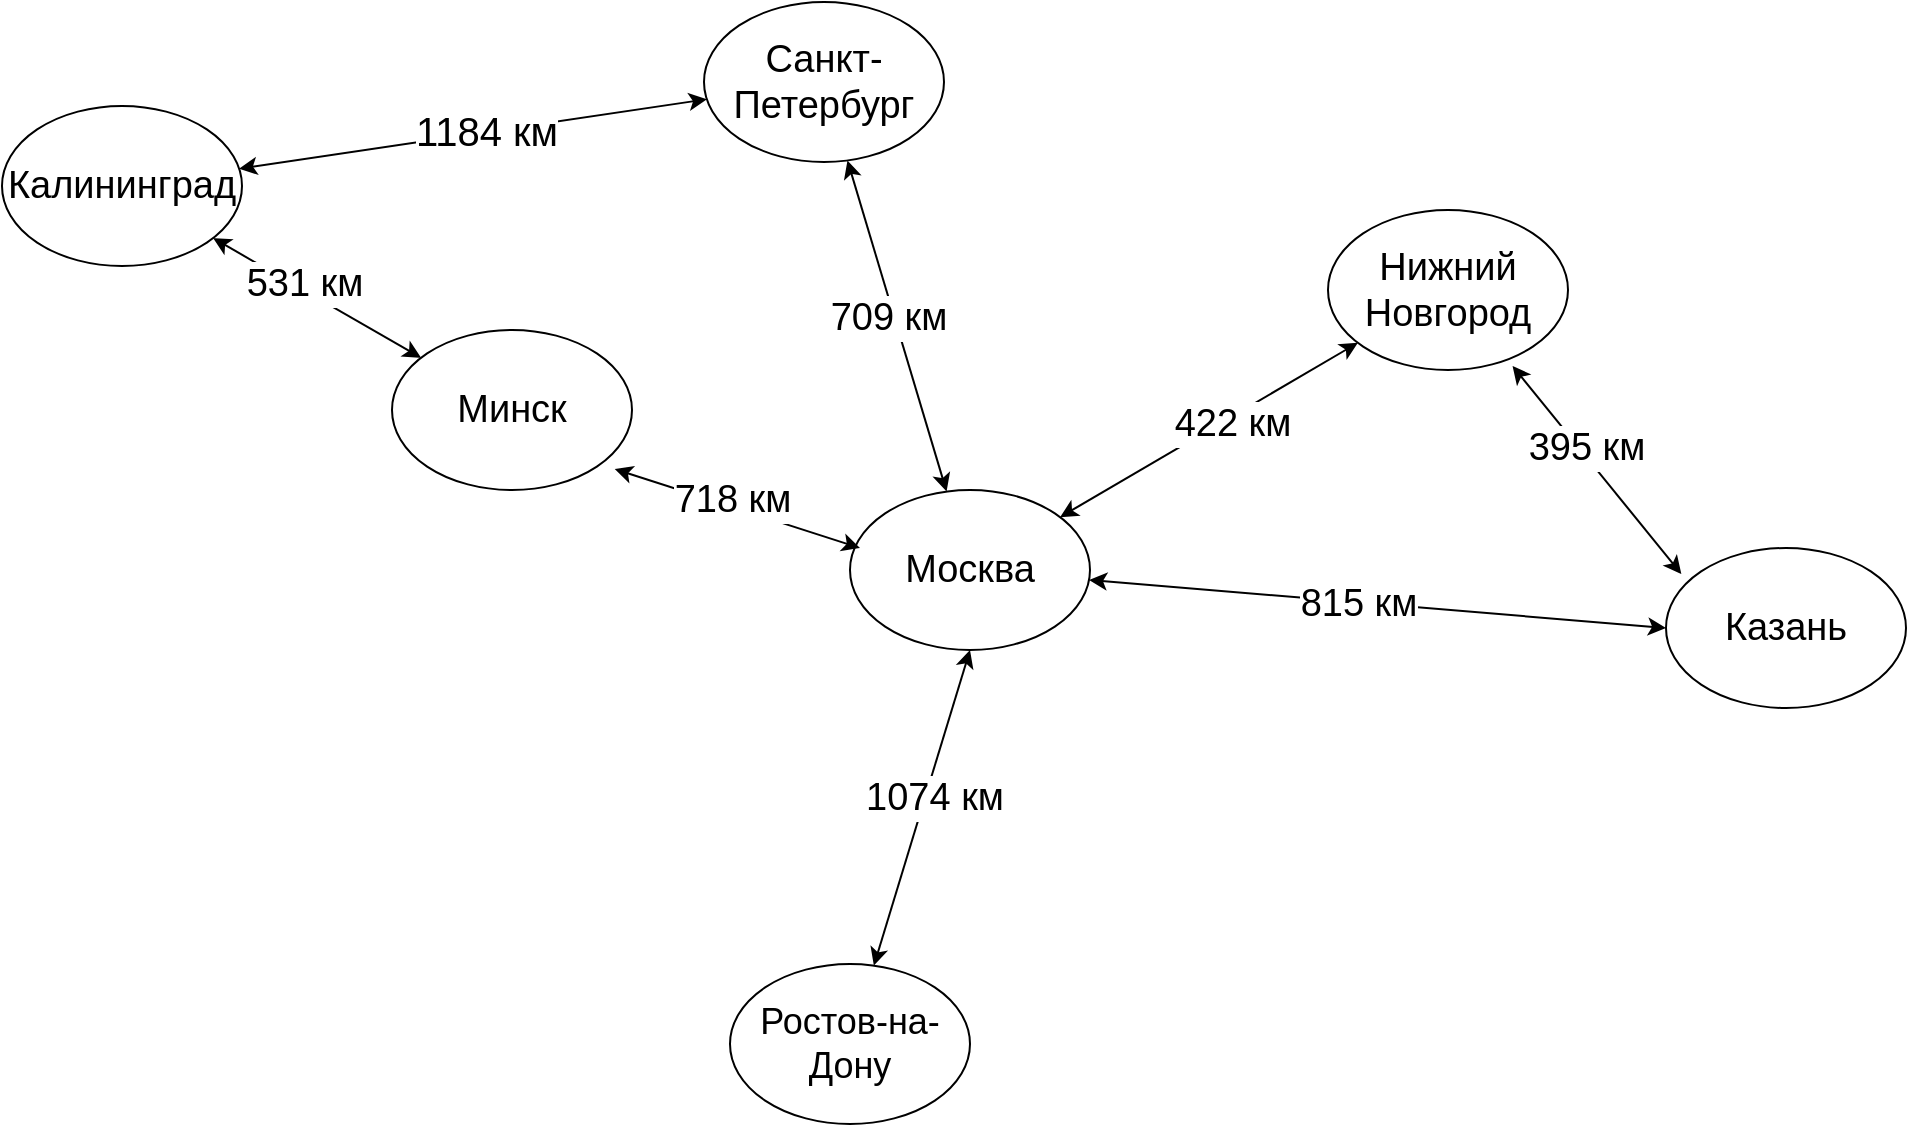 <mxfile version="22.1.18" type="device">
  <diagram name="Page-1" id="42789a77-a242-8287-6e28-9cd8cfd52e62">
    <mxGraphModel dx="1113" dy="650" grid="1" gridSize="13" guides="1" tooltips="1" connect="1" arrows="1" fold="1" page="1" pageScale="1" pageWidth="1100" pageHeight="850" background="none" math="0" shadow="0">
      <root>
        <mxCell id="0" />
        <mxCell id="1" parent="0" />
        <mxCell id="88BNT0AhO2Y3sISrhNB4-1" value="&lt;font style=&quot;font-size: 19px;&quot;&gt;Москва&lt;/font&gt;" style="ellipse;whiteSpace=wrap;html=1;" vertex="1" parent="1">
          <mxGeometry x="450" y="270" width="120" height="80" as="geometry" />
        </mxCell>
        <mxCell id="88BNT0AhO2Y3sISrhNB4-2" value="&lt;font style=&quot;&quot;&gt;&lt;font style=&quot;font-size: 19px;&quot;&gt;Санкт-Петербург&lt;/font&gt;&lt;br&gt;&lt;/font&gt;" style="ellipse;whiteSpace=wrap;html=1;" vertex="1" parent="1">
          <mxGeometry x="377" y="26" width="120" height="80" as="geometry" />
        </mxCell>
        <mxCell id="88BNT0AhO2Y3sISrhNB4-3" value="&lt;font style=&quot;font-size: 19px;&quot;&gt;Минск&lt;/font&gt;" style="ellipse;whiteSpace=wrap;html=1;" vertex="1" parent="1">
          <mxGeometry x="221" y="190" width="120" height="80" as="geometry" />
        </mxCell>
        <mxCell id="88BNT0AhO2Y3sISrhNB4-4" value="&lt;font style=&quot;font-size: 19px;&quot;&gt;Калининград&lt;/font&gt;" style="ellipse;whiteSpace=wrap;html=1;" vertex="1" parent="1">
          <mxGeometry x="26" y="78" width="120" height="80" as="geometry" />
        </mxCell>
        <mxCell id="88BNT0AhO2Y3sISrhNB4-5" value="&lt;font style=&quot;font-size: 19px;&quot;&gt;Казань&lt;/font&gt;" style="ellipse;whiteSpace=wrap;html=1;" vertex="1" parent="1">
          <mxGeometry x="858" y="299" width="120" height="80" as="geometry" />
        </mxCell>
        <mxCell id="88BNT0AhO2Y3sISrhNB4-6" value="&lt;font style=&quot;font-size: 19px;&quot;&gt;Нижний &lt;br&gt;Новгород&lt;/font&gt;" style="ellipse;whiteSpace=wrap;html=1;" vertex="1" parent="1">
          <mxGeometry x="689" y="130" width="120" height="80" as="geometry" />
        </mxCell>
        <mxCell id="88BNT0AhO2Y3sISrhNB4-7" value="&lt;font style=&quot;font-size: 18px;&quot;&gt;Ростов-на-Дону&lt;/font&gt;" style="ellipse;whiteSpace=wrap;html=1;" vertex="1" parent="1">
          <mxGeometry x="390" y="507" width="120" height="80" as="geometry" />
        </mxCell>
        <mxCell id="88BNT0AhO2Y3sISrhNB4-9" value="" style="endArrow=classic;startArrow=classic;html=1;rounded=0;" edge="1" parent="1" source="88BNT0AhO2Y3sISrhNB4-4" target="88BNT0AhO2Y3sISrhNB4-3">
          <mxGeometry width="50" height="50" relative="1" as="geometry">
            <mxPoint x="494" y="375" as="sourcePoint" />
            <mxPoint x="544" y="325" as="targetPoint" />
          </mxGeometry>
        </mxCell>
        <mxCell id="88BNT0AhO2Y3sISrhNB4-25" value="&lt;font style=&quot;font-size: 19px;&quot;&gt;531 км&lt;/font&gt;" style="edgeLabel;html=1;align=center;verticalAlign=middle;resizable=0;points=[];" vertex="1" connectable="0" parent="88BNT0AhO2Y3sISrhNB4-9">
          <mxGeometry x="-0.146" y="3" relative="1" as="geometry">
            <mxPoint as="offset" />
          </mxGeometry>
        </mxCell>
        <mxCell id="88BNT0AhO2Y3sISrhNB4-10" value="" style="endArrow=classic;startArrow=classic;html=1;rounded=0;" edge="1" parent="1" source="88BNT0AhO2Y3sISrhNB4-2" target="88BNT0AhO2Y3sISrhNB4-4">
          <mxGeometry width="50" height="50" relative="1" as="geometry">
            <mxPoint x="494" y="375" as="sourcePoint" />
            <mxPoint x="544" y="325" as="targetPoint" />
          </mxGeometry>
        </mxCell>
        <mxCell id="88BNT0AhO2Y3sISrhNB4-24" value="&lt;font style=&quot;font-size: 20px;&quot;&gt;1184&amp;nbsp;км&lt;/font&gt;" style="edgeLabel;html=1;align=center;verticalAlign=middle;resizable=0;points=[];" vertex="1" connectable="0" parent="88BNT0AhO2Y3sISrhNB4-10">
          <mxGeometry x="-0.052" y="-1" relative="1" as="geometry">
            <mxPoint as="offset" />
          </mxGeometry>
        </mxCell>
        <mxCell id="88BNT0AhO2Y3sISrhNB4-11" value="" style="endArrow=classic;startArrow=classic;html=1;rounded=0;exitX=0.928;exitY=0.869;exitDx=0;exitDy=0;exitPerimeter=0;" edge="1" parent="1" source="88BNT0AhO2Y3sISrhNB4-3">
          <mxGeometry width="50" height="50" relative="1" as="geometry">
            <mxPoint x="494" y="375" as="sourcePoint" />
            <mxPoint x="455" y="299" as="targetPoint" />
          </mxGeometry>
        </mxCell>
        <mxCell id="88BNT0AhO2Y3sISrhNB4-26" value="&lt;font style=&quot;font-size: 19px;&quot;&gt;718 км&lt;/font&gt;" style="edgeLabel;html=1;align=center;verticalAlign=middle;resizable=0;points=[];" vertex="1" connectable="0" parent="88BNT0AhO2Y3sISrhNB4-11">
          <mxGeometry x="-0.065" y="3" relative="1" as="geometry">
            <mxPoint as="offset" />
          </mxGeometry>
        </mxCell>
        <mxCell id="88BNT0AhO2Y3sISrhNB4-12" value="" style="endArrow=classic;startArrow=classic;html=1;rounded=0;" edge="1" parent="1" source="88BNT0AhO2Y3sISrhNB4-1" target="88BNT0AhO2Y3sISrhNB4-2">
          <mxGeometry width="50" height="50" relative="1" as="geometry">
            <mxPoint x="494" y="375" as="sourcePoint" />
            <mxPoint x="544" y="325" as="targetPoint" />
          </mxGeometry>
        </mxCell>
        <mxCell id="88BNT0AhO2Y3sISrhNB4-28" value="&lt;font style=&quot;font-size: 19px;&quot;&gt;709 км&lt;/font&gt;" style="edgeLabel;html=1;align=center;verticalAlign=middle;resizable=0;points=[];" vertex="1" connectable="0" parent="88BNT0AhO2Y3sISrhNB4-12">
          <mxGeometry x="0.059" y="2" relative="1" as="geometry">
            <mxPoint x="-1" as="offset" />
          </mxGeometry>
        </mxCell>
        <mxCell id="88BNT0AhO2Y3sISrhNB4-13" value="" style="endArrow=classic;startArrow=classic;html=1;rounded=0;entryX=0.5;entryY=1;entryDx=0;entryDy=0;" edge="1" parent="1" source="88BNT0AhO2Y3sISrhNB4-7" target="88BNT0AhO2Y3sISrhNB4-1">
          <mxGeometry width="50" height="50" relative="1" as="geometry">
            <mxPoint x="494" y="375" as="sourcePoint" />
            <mxPoint x="544" y="325" as="targetPoint" />
          </mxGeometry>
        </mxCell>
        <mxCell id="88BNT0AhO2Y3sISrhNB4-27" value="&lt;font style=&quot;font-size: 19px;&quot;&gt;1074 км&lt;/font&gt;" style="edgeLabel;html=1;align=center;verticalAlign=middle;resizable=0;points=[];" vertex="1" connectable="0" parent="88BNT0AhO2Y3sISrhNB4-13">
          <mxGeometry x="0.08" y="-4" relative="1" as="geometry">
            <mxPoint as="offset" />
          </mxGeometry>
        </mxCell>
        <mxCell id="88BNT0AhO2Y3sISrhNB4-14" value="" style="endArrow=classic;startArrow=classic;html=1;rounded=0;entryX=0;entryY=0.5;entryDx=0;entryDy=0;" edge="1" parent="1" source="88BNT0AhO2Y3sISrhNB4-1" target="88BNT0AhO2Y3sISrhNB4-5">
          <mxGeometry width="50" height="50" relative="1" as="geometry">
            <mxPoint x="572" y="325" as="sourcePoint" />
            <mxPoint x="544" y="299" as="targetPoint" />
          </mxGeometry>
        </mxCell>
        <mxCell id="88BNT0AhO2Y3sISrhNB4-21" value="&lt;font style=&quot;font-size: 19px;&quot;&gt;815 км&lt;/font&gt;" style="edgeLabel;html=1;align=center;verticalAlign=middle;resizable=0;points=[];" vertex="1" connectable="0" parent="88BNT0AhO2Y3sISrhNB4-14">
          <mxGeometry x="-0.059" relative="1" as="geometry">
            <mxPoint x="-1" as="offset" />
          </mxGeometry>
        </mxCell>
        <mxCell id="88BNT0AhO2Y3sISrhNB4-15" value="" style="endArrow=classic;startArrow=classic;html=1;rounded=0;" edge="1" parent="1" source="88BNT0AhO2Y3sISrhNB4-1" target="88BNT0AhO2Y3sISrhNB4-6">
          <mxGeometry width="50" height="50" relative="1" as="geometry">
            <mxPoint x="494" y="349" as="sourcePoint" />
            <mxPoint x="544" y="299" as="targetPoint" />
          </mxGeometry>
        </mxCell>
        <mxCell id="88BNT0AhO2Y3sISrhNB4-23" value="&lt;font style=&quot;font-size: 19px;&quot;&gt;422 км&lt;/font&gt;" style="edgeLabel;html=1;align=center;verticalAlign=middle;resizable=0;points=[];" vertex="1" connectable="0" parent="88BNT0AhO2Y3sISrhNB4-15">
          <mxGeometry x="0.132" y="-3" relative="1" as="geometry">
            <mxPoint as="offset" />
          </mxGeometry>
        </mxCell>
        <mxCell id="88BNT0AhO2Y3sISrhNB4-16" value="" style="endArrow=classic;startArrow=classic;html=1;rounded=0;entryX=0.769;entryY=0.975;entryDx=0;entryDy=0;entryPerimeter=0;exitX=0.064;exitY=0.163;exitDx=0;exitDy=0;exitPerimeter=0;" edge="1" parent="1" source="88BNT0AhO2Y3sISrhNB4-5" target="88BNT0AhO2Y3sISrhNB4-6">
          <mxGeometry width="50" height="50" relative="1" as="geometry">
            <mxPoint x="494" y="349" as="sourcePoint" />
            <mxPoint x="544" y="299" as="targetPoint" />
          </mxGeometry>
        </mxCell>
        <mxCell id="88BNT0AhO2Y3sISrhNB4-22" value="&lt;font style=&quot;font-size: 19px;&quot;&gt;395 км&lt;br&gt;&lt;/font&gt;" style="edgeLabel;html=1;align=center;verticalAlign=middle;resizable=0;points=[];" vertex="1" connectable="0" parent="88BNT0AhO2Y3sISrhNB4-16">
          <mxGeometry x="0.188" y="-2" relative="1" as="geometry">
            <mxPoint x="1" as="offset" />
          </mxGeometry>
        </mxCell>
      </root>
    </mxGraphModel>
  </diagram>
</mxfile>
